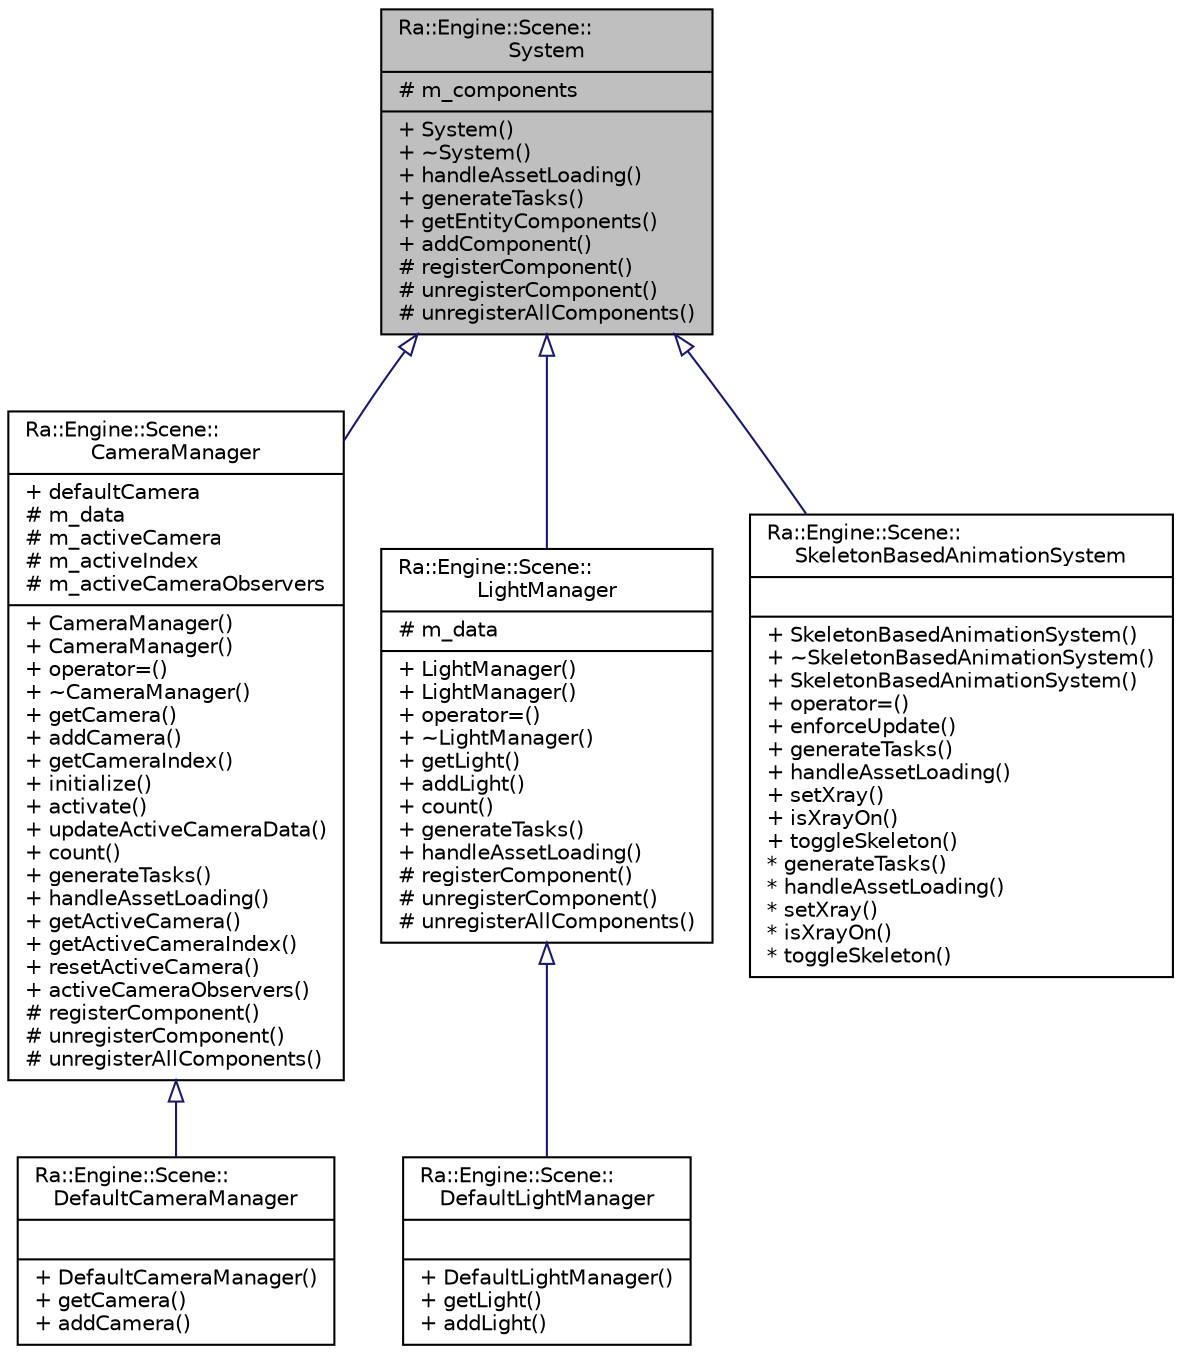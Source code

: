 digraph "Ra::Engine::Scene::System"
{
 // INTERACTIVE_SVG=YES
 // LATEX_PDF_SIZE
  edge [fontname="Helvetica",fontsize="10",labelfontname="Helvetica",labelfontsize="10"];
  node [fontname="Helvetica",fontsize="10",shape=record];
  Node1 [label="{Ra::Engine::Scene::\lSystem\n|# m_components\l|+ System()\l+ ~System()\l+ handleAssetLoading()\l+ generateTasks()\l+ getEntityComponents()\l+ addComponent()\l# registerComponent()\l# unregisterComponent()\l# unregisterAllComponents()\l}",height=0.2,width=0.4,color="black", fillcolor="grey75", style="filled", fontcolor="black",tooltip=" "];
  Node1 -> Node2 [dir="back",color="midnightblue",fontsize="10",style="solid",arrowtail="onormal",fontname="Helvetica"];
  Node2 [label="{Ra::Engine::Scene::\lCameraManager\n|+ defaultCamera\l# m_data\l# m_activeCamera\l# m_activeIndex\l# m_activeCameraObservers\l|+ CameraManager()\l+ CameraManager()\l+ operator=()\l+ ~CameraManager()\l+ getCamera()\l+ addCamera()\l+ getCameraIndex()\l+ initialize()\l+ activate()\l+ updateActiveCameraData()\l+ count()\l+ generateTasks()\l+ handleAssetLoading()\l+ getActiveCamera()\l+ getActiveCameraIndex()\l+ resetActiveCamera()\l+ activeCameraObservers()\l# registerComponent()\l# unregisterComponent()\l# unregisterAllComponents()\l}",height=0.2,width=0.4,color="black", fillcolor="white", style="filled",URL="$classRa_1_1Engine_1_1Scene_1_1CameraManager.html",tooltip=" "];
  Node2 -> Node3 [dir="back",color="midnightblue",fontsize="10",style="solid",arrowtail="onormal",fontname="Helvetica"];
  Node3 [label="{Ra::Engine::Scene::\lDefaultCameraManager\n||+ DefaultCameraManager()\l+ getCamera()\l+ addCamera()\l}",height=0.2,width=0.4,color="black", fillcolor="white", style="filled",URL="$classRa_1_1Engine_1_1Scene_1_1DefaultCameraManager.html",tooltip="DefaultCameraManager. A simple Camera Manager with a list of Cameras."];
  Node1 -> Node4 [dir="back",color="midnightblue",fontsize="10",style="solid",arrowtail="onormal",fontname="Helvetica"];
  Node4 [label="{Ra::Engine::Scene::\lLightManager\n|# m_data\l|+ LightManager()\l+ LightManager()\l+ operator=()\l+ ~LightManager()\l+ getLight()\l+ addLight()\l+ count()\l+ generateTasks()\l+ handleAssetLoading()\l# registerComponent()\l# unregisterComponent()\l# unregisterAllComponents()\l}",height=0.2,width=0.4,color="black", fillcolor="white", style="filled",URL="$classRa_1_1Engine_1_1Scene_1_1LightManager.html",tooltip=" "];
  Node4 -> Node5 [dir="back",color="midnightblue",fontsize="10",style="solid",arrowtail="onormal",fontname="Helvetica"];
  Node5 [label="{Ra::Engine::Scene::\lDefaultLightManager\n||+ DefaultLightManager()\l+ getLight()\l+ addLight()\l}",height=0.2,width=0.4,color="black", fillcolor="white", style="filled",URL="$classRa_1_1Engine_1_1Scene_1_1DefaultLightManager.html",tooltip="DefaultLightManager. A simple Light Manager with a list of lights."];
  Node1 -> Node6 [dir="back",color="midnightblue",fontsize="10",style="solid",arrowtail="onormal",fontname="Helvetica"];
  Node6 [label="{Ra::Engine::Scene::\lSkeletonBasedAnimationSystem\n||+ SkeletonBasedAnimationSystem()\l+ ~SkeletonBasedAnimationSystem()\l+ SkeletonBasedAnimationSystem()\l+ operator=()\l+ enforceUpdate()\l+ generateTasks()\l+ handleAssetLoading()\l+ setXray()\l+ isXrayOn()\l+ toggleSkeleton()\l* generateTasks()\l* handleAssetLoading()\l* setXray()\l* isXrayOn()\l* toggleSkeleton()\l}",height=0.2,width=0.4,color="black", fillcolor="white", style="filled",URL="$classRa_1_1Engine_1_1Scene_1_1SkeletonBasedAnimationSystem.html",tooltip=" "];
}
